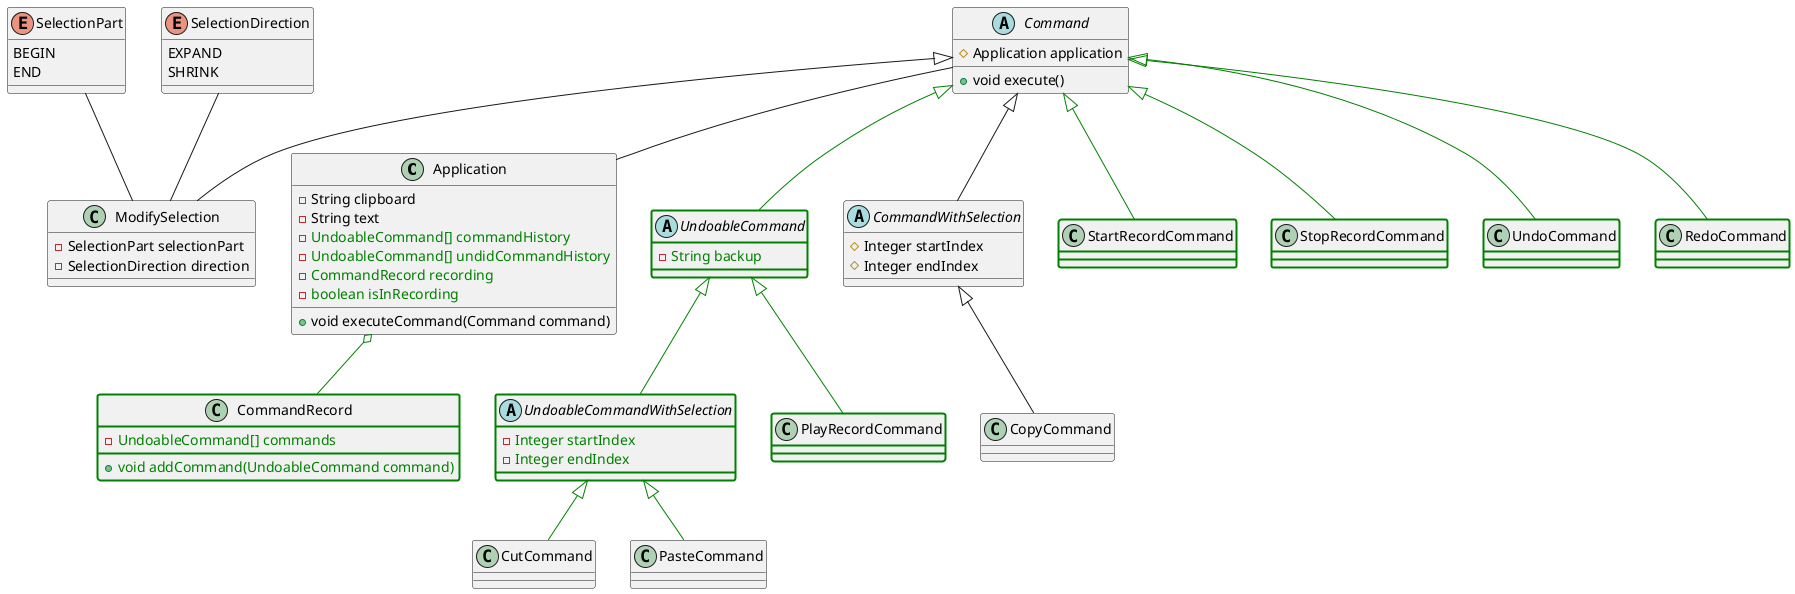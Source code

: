 @startuml
'https://plantuml.com/class-diagram

class Application{
    -String clipboard
    -String text
    -<color:green>UndoableCommand[] commandHistory</color>
    -<color:green>UndoableCommand[] undidCommandHistory</color>
    -<color:green>CommandRecord recording</color>
    -<color:green>boolean isInRecording</color>
    +void executeCommand(Command command)
}

abstract class Command{
    #Application application
    +void execute()
}

abstract class UndoableCommand ##[bold]green{
    -<color:green>String backup</color>
}

abstract class UndoableCommandWithSelection ##[bold]green {
    -<color:green>Integer startIndex</color>
    -<color:green>Integer endIndex</color>
}

class CommandRecord ##[bold]green {
    -<color:green>UndoableCommand[] commands</color>
    +<color:green>void addCommand(UndoableCommand command)</color>
}

UndoableCommand <|-[#green]- UndoableCommandWithSelection

Command <|-[#green]- UndoableCommand

Command <|-- CommandWithSelection

abstract class CommandWithSelection{
    #Integer startIndex
    #Integer endIndex
}

CommandWithSelection <|-- CopyCommand
UndoableCommandWithSelection <|-[#green]- CutCommand
UndoableCommandWithSelection <|-[#green]- PasteCommand
Command <|-- ModifySelection

class CopyCommand{
}

class PlayRecordCommand ##[bold]green{
}

class StartRecordCommand ##[bold]green{
}

class StopRecordCommand ##[bold]green{
}

class UndoCommand ##[bold]green{
}

class RedoCommand ##[bold]green{
}

Command <|-[#green]- UndoCommand
Command <|-[#green]- RedoCommand
Command <|-[#green]- StartRecordCommand
Command <|-[#green]- StopRecordCommand

UndoableCommand <|-[#green]- PlayRecordCommand

class CutCommand{
}

class PasteCommand{
}

class ModifySelection{
    -SelectionPart selectionPart
    -SelectionDirection direction
}

enum SelectionPart {
  BEGIN
  END
}

enum SelectionDirection {
  EXPAND
  SHRINK
}

Command -- Application
Application o-[#green]- CommandRecord

SelectionDirection -- ModifySelection
SelectionPart -- ModifySelection

@enduml